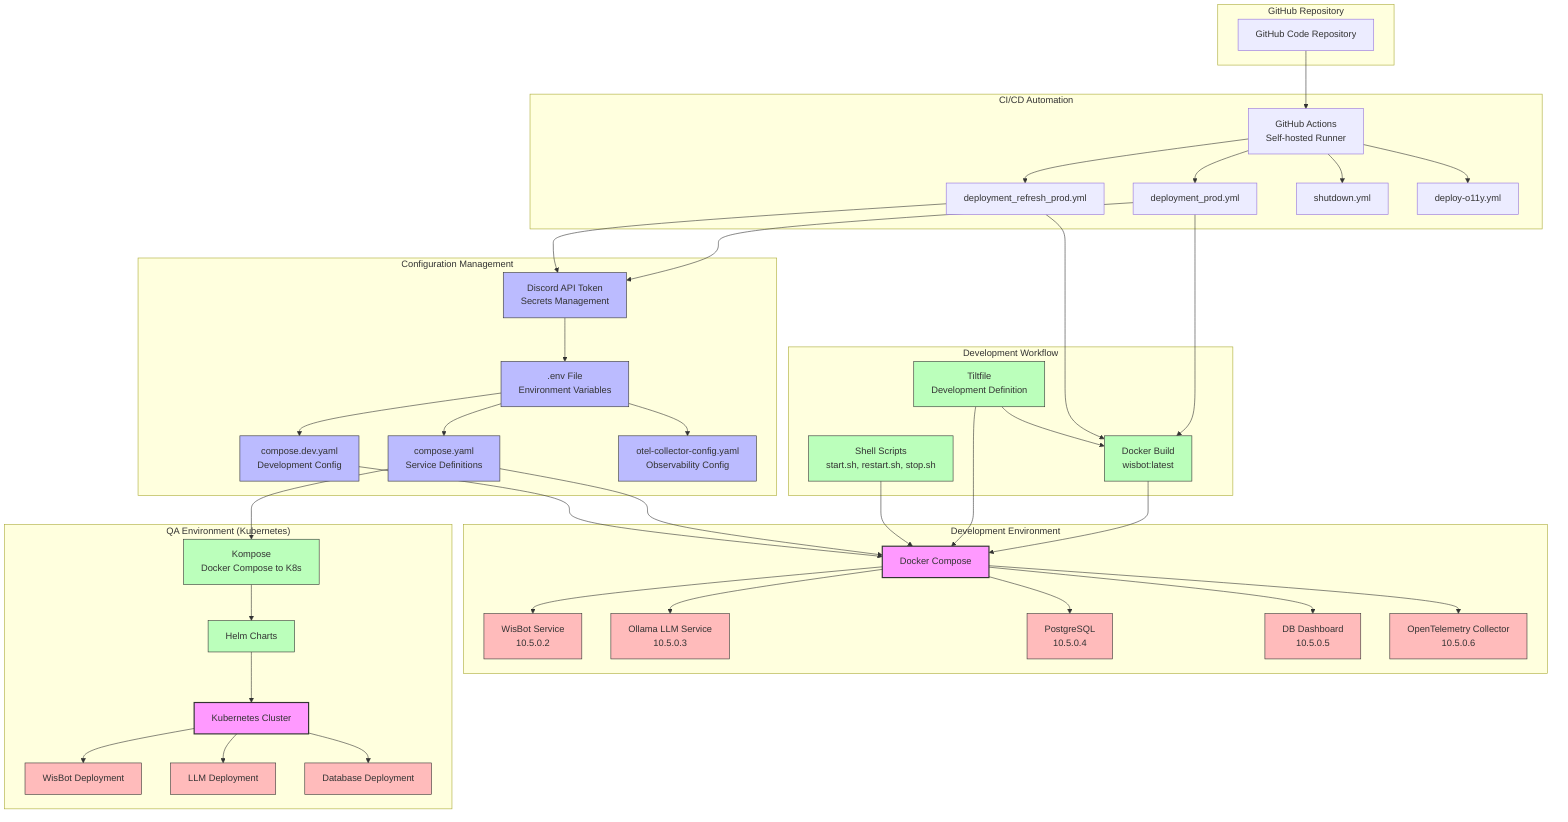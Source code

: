 flowchart TB
    subgraph "GitHub Repository"
        GH["GitHub Code Repository"]
    end

    subgraph "CI/CD Automation"
        GA["GitHub Actions<br>Self-hosted Runner"]
        GA_PROD["deployment_prod.yml"]
        GA_REFRESH["deployment_refresh_prod.yml"]
        GA_SHUTDOWN["shutdown.yml"]
        GA_O11Y["deploy-o11y.yml"]
    end

    subgraph "Configuration Management"
        ENV[".env File<br>Environment Variables"]
        COMPOSE["compose.yaml<br>Service Definitions"]
        DEV_COMPOSE["compose.dev.yaml<br>Development Config"]
        OTEL["otel-collector-config.yaml<br>Observability Config"]
        SECRETS["Discord API Token<br>Secrets Management"]
    end

    subgraph "Development Workflow"
        TILT["Tiltfile<br>Development Definition"]
        BUILD["Docker Build<br>wisbot:latest"]
        SCRIPTS["Shell Scripts<br>start.sh, restart.sh, stop.sh"]
    end

    subgraph "Development Environment"
        DC["Docker Compose"]
        WISBOT["WisBot Service<br>10.5.0.2"]
        LLM["Ollama LLM Service<br>10.5.0.3"]
        DB["PostgreSQL<br>10.5.0.4"]
        ADMINER["DB Dashboard<br>10.5.0.5"]
        OTEL_SVC["OpenTelemetry Collector<br>10.5.0.6"]
    end

    subgraph "QA Environment (Kubernetes)"
        KOMPOSE["Kompose<br>Docker Compose to K8s"]
        HELM["Helm Charts"]
        K8S["Kubernetes Cluster"]
        K8S_WISBOT["WisBot Deployment"]
        K8S_LLM["LLM Deployment"]
        K8S_DB["Database Deployment"]
    end

    GH --> GA
    GA --> GA_PROD & GA_REFRESH & GA_SHUTDOWN & GA_O11Y
    
    GA_PROD & GA_REFRESH --> SECRETS
    SECRETS --> ENV
    
    GA_PROD & GA_REFRESH --> BUILD
    BUILD --> DC
    
    ENV --> COMPOSE & DEV_COMPOSE
    ENV --> OTEL
    
    TILT --> BUILD
    TILT --> DC
    
    SCRIPTS --> DC
    
    COMPOSE & DEV_COMPOSE --> DC
    
    DC --> WISBOT & LLM & DB & ADMINER & OTEL_SVC
    
    COMPOSE --> KOMPOSE
    KOMPOSE --> HELM
    HELM --> K8S
    
    K8S --> K8S_WISBOT & K8S_LLM & K8S_DB
    
    classDef environment fill:#f9f,stroke:#333,stroke-width:2px;
    classDef config fill:#bbf,stroke:#333,stroke-width:1px;
    classDef tool fill:#bfb,stroke:#333,stroke-width:1px;
    classDef service fill:#fbb,stroke:#333,stroke-width:1px;
    
    class DC,K8S environment;
    class ENV,COMPOSE,DEV_COMPOSE,OTEL,SECRETS config;
    class TILT,BUILD,SCRIPTS,KOMPOSE,HELM tool;
    class WISBOT,LLM,DB,ADMINER,OTEL_SVC,K8S_WISBOT,K8S_LLM,K8S_DB service;